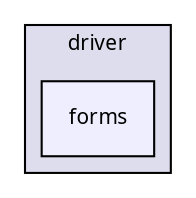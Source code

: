digraph G {
  compound=true
  node [ fontsize=10, fontname="FreeSans.ttf"];
  edge [ labelfontsize=9, labelfontname="FreeSans.ttf"];
  subgraph clusterdir_948a01b9803ca72c7103e03c532fe5f9 {
    graph [ bgcolor="#ddddee", pencolor="black", label="driver" fontname="FreeSans.ttf", fontsize=10, URL="dir_948a01b9803ca72c7103e03c532fe5f9.html"]
  dir_abf2dc53883c30a4abe4e022cb762a55 [shape=box, label="forms", style="filled", fillcolor="#eeeeff", pencolor="black", URL="dir_abf2dc53883c30a4abe4e022cb762a55.html"];
  }
}
